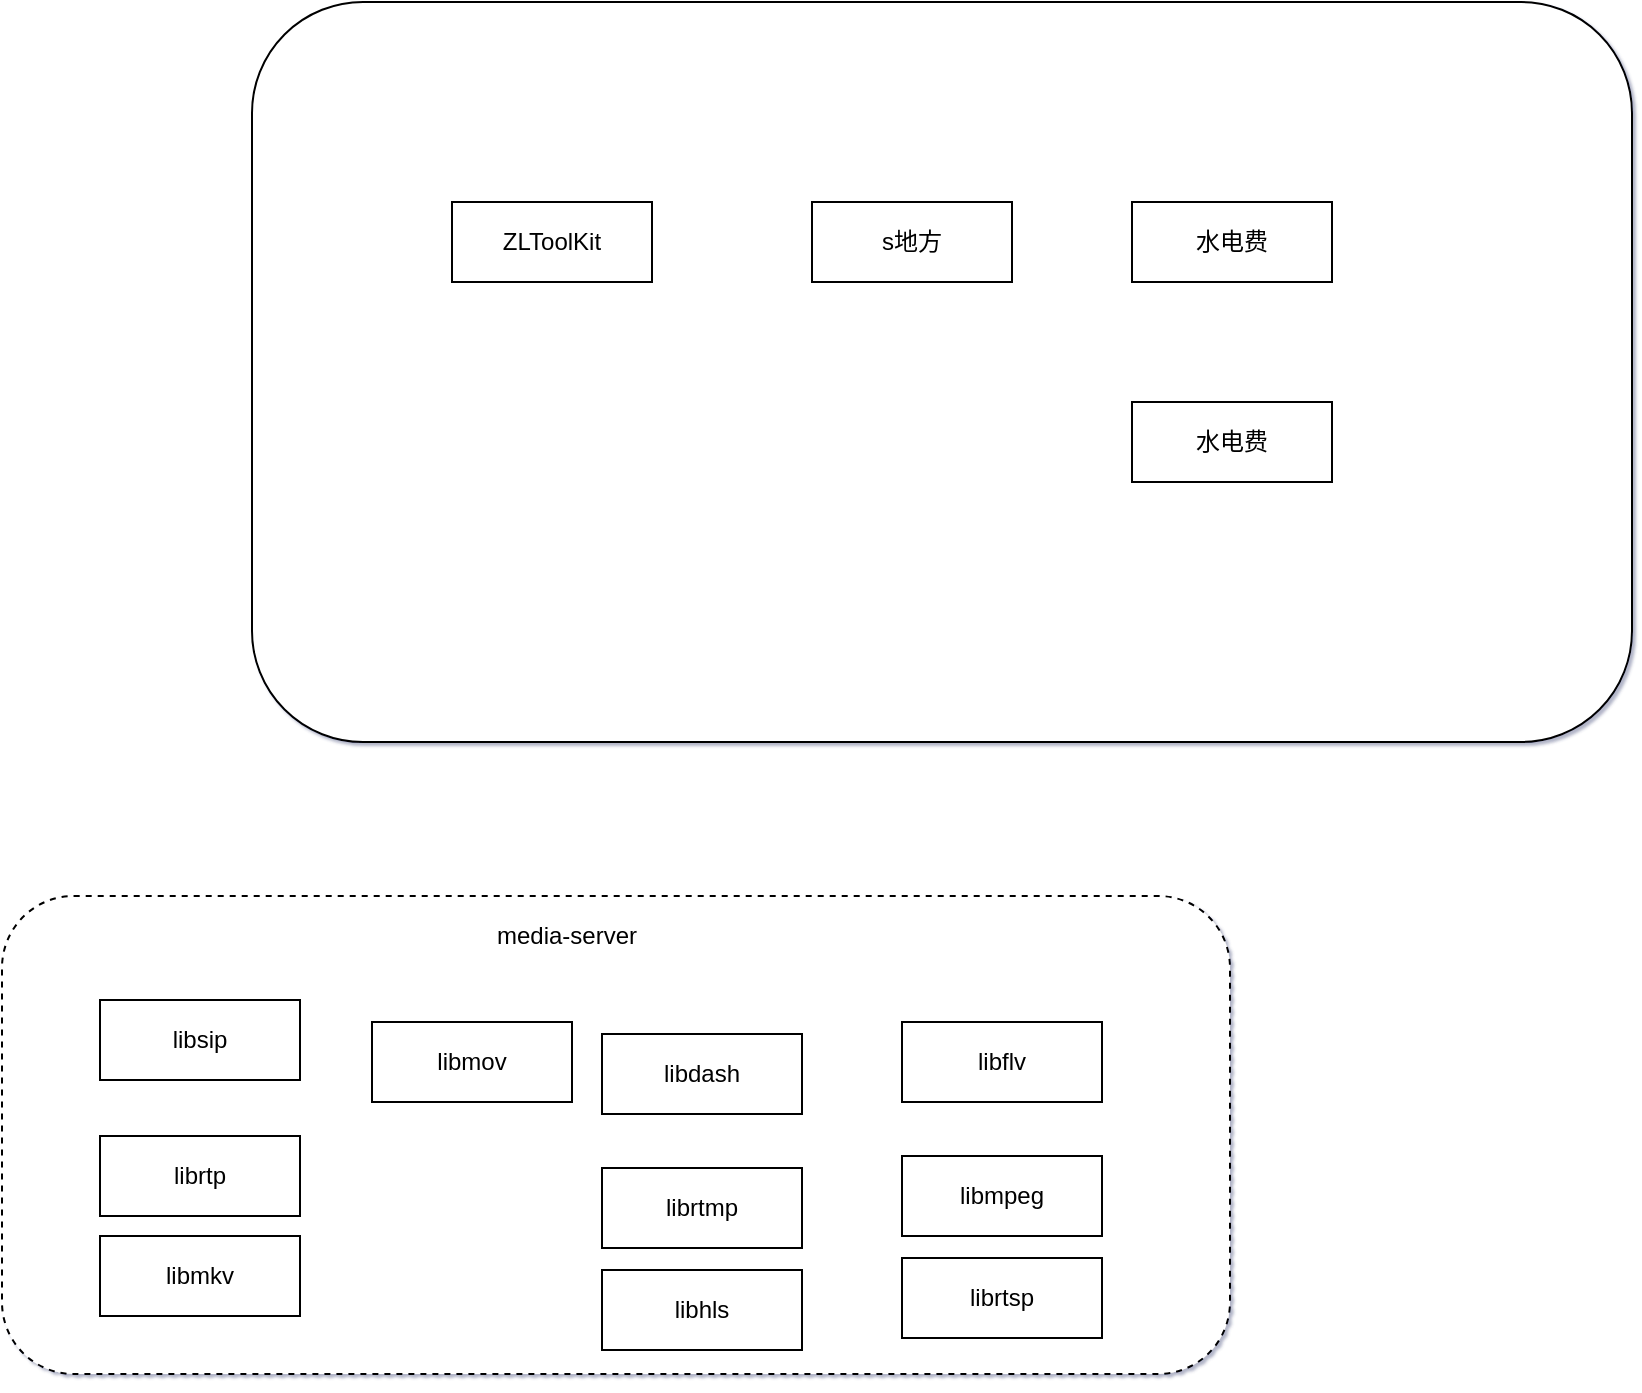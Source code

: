 <mxfile version="24.8.3">
  <diagram id="prtHgNgQTEPvFCAcTncT" name="Page-1">
    <mxGraphModel dx="1584" dy="604" grid="0" gridSize="10" guides="1" tooltips="1" connect="1" arrows="1" fold="1" page="0" pageScale="1" pageWidth="827" pageHeight="1169" background="none" math="0" shadow="1">
      <root>
        <mxCell id="0" />
        <mxCell id="1" parent="0" />
        <mxCell id="9hXSUIHLrtnmFBccfC4j-15" value="" style="group" vertex="1" connectable="0" parent="1">
          <mxGeometry x="-25" y="507" width="614" height="244" as="geometry" />
        </mxCell>
        <mxCell id="9hXSUIHLrtnmFBccfC4j-8" value="" style="rounded=1;whiteSpace=wrap;html=1;align=center;dashed=1;" vertex="1" parent="9hXSUIHLrtnmFBccfC4j-15">
          <mxGeometry width="614" height="239" as="geometry" />
        </mxCell>
        <mxCell id="9hXSUIHLrtnmFBccfC4j-14" value="media-server" style="text;html=1;align=center;verticalAlign=middle;whiteSpace=wrap;rounded=0;" vertex="1" parent="9hXSUIHLrtnmFBccfC4j-15">
          <mxGeometry x="213" y="5" width="139" height="30" as="geometry" />
        </mxCell>
        <mxCell id="9hXSUIHLrtnmFBccfC4j-2" value="libsip" style="rounded=0;whiteSpace=wrap;html=1;" vertex="1" parent="9hXSUIHLrtnmFBccfC4j-15">
          <mxGeometry x="49" y="52" width="100" height="40" as="geometry" />
        </mxCell>
        <mxCell id="9hXSUIHLrtnmFBccfC4j-16" value="libdash" style="rounded=0;whiteSpace=wrap;html=1;" vertex="1" parent="9hXSUIHLrtnmFBccfC4j-15">
          <mxGeometry x="300" y="69" width="100" height="40" as="geometry" />
        </mxCell>
        <mxCell id="9hXSUIHLrtnmFBccfC4j-17" value="libflv" style="rounded=0;whiteSpace=wrap;html=1;" vertex="1" parent="9hXSUIHLrtnmFBccfC4j-15">
          <mxGeometry x="450" y="63" width="100" height="40" as="geometry" />
        </mxCell>
        <mxCell id="9hXSUIHLrtnmFBccfC4j-18" value="libmkv" style="rounded=0;whiteSpace=wrap;html=1;" vertex="1" parent="9hXSUIHLrtnmFBccfC4j-15">
          <mxGeometry x="49" y="170" width="100" height="40" as="geometry" />
        </mxCell>
        <mxCell id="9hXSUIHLrtnmFBccfC4j-19" value="libhls" style="rounded=0;whiteSpace=wrap;html=1;" vertex="1" parent="9hXSUIHLrtnmFBccfC4j-15">
          <mxGeometry x="300" y="187" width="100" height="40" as="geometry" />
        </mxCell>
        <mxCell id="9hXSUIHLrtnmFBccfC4j-20" value="libmov" style="rounded=0;whiteSpace=wrap;html=1;" vertex="1" parent="9hXSUIHLrtnmFBccfC4j-15">
          <mxGeometry x="185" y="63" width="100" height="40" as="geometry" />
        </mxCell>
        <mxCell id="9hXSUIHLrtnmFBccfC4j-21" value="libmpeg" style="rounded=0;whiteSpace=wrap;html=1;" vertex="1" parent="9hXSUIHLrtnmFBccfC4j-15">
          <mxGeometry x="450" y="130" width="100" height="40" as="geometry" />
        </mxCell>
        <mxCell id="9hXSUIHLrtnmFBccfC4j-22" value="librtmp" style="rounded=0;whiteSpace=wrap;html=1;" vertex="1" parent="9hXSUIHLrtnmFBccfC4j-15">
          <mxGeometry x="300" y="136" width="100" height="40" as="geometry" />
        </mxCell>
        <mxCell id="9hXSUIHLrtnmFBccfC4j-23" value="librtp" style="rounded=0;whiteSpace=wrap;html=1;" vertex="1" parent="9hXSUIHLrtnmFBccfC4j-15">
          <mxGeometry x="49" y="120" width="100" height="40" as="geometry" />
        </mxCell>
        <mxCell id="9hXSUIHLrtnmFBccfC4j-25" value="librtsp" style="rounded=0;whiteSpace=wrap;html=1;" vertex="1" parent="9hXSUIHLrtnmFBccfC4j-15">
          <mxGeometry x="450" y="181" width="100" height="40" as="geometry" />
        </mxCell>
        <mxCell id="9hXSUIHLrtnmFBccfC4j-7" value="" style="rounded=1;whiteSpace=wrap;html=1;" vertex="1" parent="1">
          <mxGeometry x="100" y="60" width="690" height="370" as="geometry" />
        </mxCell>
        <mxCell id="9hXSUIHLrtnmFBccfC4j-1" value="ZLToolKit" style="rounded=0;whiteSpace=wrap;html=1;" vertex="1" parent="1">
          <mxGeometry x="200" y="160" width="100" height="40" as="geometry" />
        </mxCell>
        <mxCell id="9hXSUIHLrtnmFBccfC4j-3" value="s地方" style="rounded=0;whiteSpace=wrap;html=1;" vertex="1" parent="1">
          <mxGeometry x="380" y="160" width="100" height="40" as="geometry" />
        </mxCell>
        <mxCell id="9hXSUIHLrtnmFBccfC4j-4" value="水电费" style="rounded=0;whiteSpace=wrap;html=1;" vertex="1" parent="1">
          <mxGeometry x="540" y="260" width="100" height="40" as="geometry" />
        </mxCell>
        <mxCell id="9hXSUIHLrtnmFBccfC4j-5" value="水电费" style="rounded=0;whiteSpace=wrap;html=1;" vertex="1" parent="1">
          <mxGeometry x="540" y="160" width="100" height="40" as="geometry" />
        </mxCell>
      </root>
    </mxGraphModel>
  </diagram>
</mxfile>
